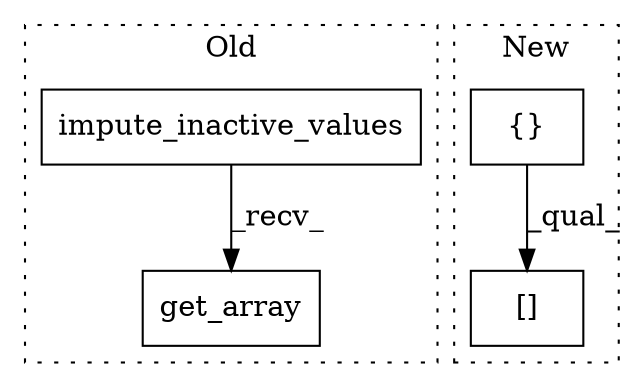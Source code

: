 digraph G {
subgraph cluster0 {
1 [label="get_array" a="32" s="8074" l="11" shape="box"];
3 [label="impute_inactive_values" a="32" s="7774,7801" l="23,1" shape="box"];
label = "Old";
style="dotted";
}
subgraph cluster1 {
2 [label="{}" a="4" s="7850,7855" l="1,1" shape="box"];
4 [label="[]" a="2" s="7809,7859" l="49,1" shape="box"];
label = "New";
style="dotted";
}
2 -> 4 [label="_qual_"];
3 -> 1 [label="_recv_"];
}